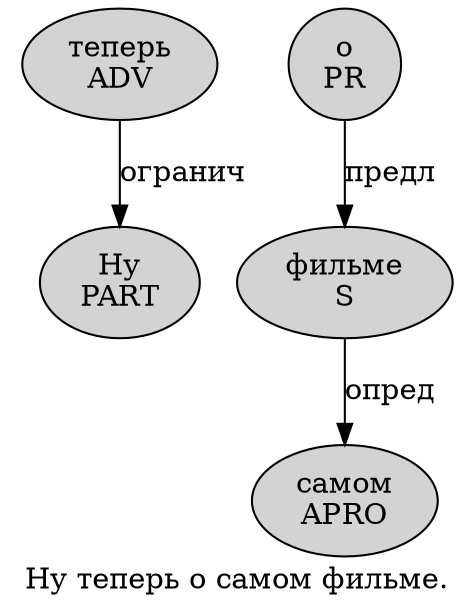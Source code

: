 digraph SENTENCE_2450 {
	graph [label="Ну теперь о самом фильме."]
	node [style=filled]
		0 [label="Ну
PART" color="" fillcolor=lightgray penwidth=1 shape=ellipse]
		1 [label="теперь
ADV" color="" fillcolor=lightgray penwidth=1 shape=ellipse]
		2 [label="о
PR" color="" fillcolor=lightgray penwidth=1 shape=ellipse]
		3 [label="самом
APRO" color="" fillcolor=lightgray penwidth=1 shape=ellipse]
		4 [label="фильме
S" color="" fillcolor=lightgray penwidth=1 shape=ellipse]
			2 -> 4 [label="предл"]
			4 -> 3 [label="опред"]
			1 -> 0 [label="огранич"]
}